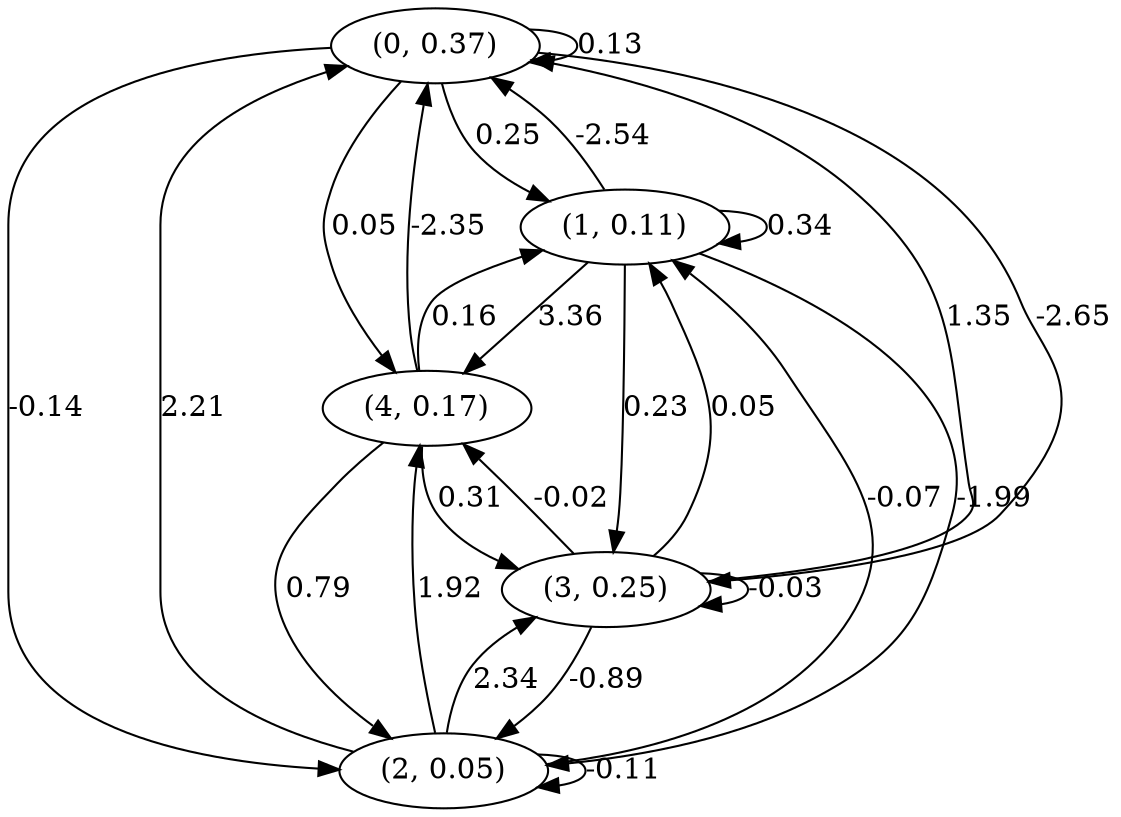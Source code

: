 digraph {
    0 [ label = "(0, 0.37)" ]
    1 [ label = "(1, 0.11)" ]
    2 [ label = "(2, 0.05)" ]
    3 [ label = "(3, 0.25)" ]
    4 [ label = "(4, 0.17)" ]
    0 -> 0 [ label = "0.13" ]
    1 -> 1 [ label = "0.34" ]
    2 -> 2 [ label = "-0.11" ]
    3 -> 3 [ label = "-0.03" ]
    1 -> 0 [ label = "-2.54" ]
    2 -> 0 [ label = "2.21" ]
    3 -> 0 [ label = "1.35" ]
    4 -> 0 [ label = "-2.35" ]
    0 -> 1 [ label = "0.25" ]
    2 -> 1 [ label = "-0.07" ]
    3 -> 1 [ label = "0.05" ]
    4 -> 1 [ label = "0.16" ]
    0 -> 2 [ label = "-0.14" ]
    1 -> 2 [ label = "-1.99" ]
    3 -> 2 [ label = "-0.89" ]
    4 -> 2 [ label = "0.79" ]
    0 -> 3 [ label = "-2.65" ]
    1 -> 3 [ label = "0.23" ]
    2 -> 3 [ label = "2.34" ]
    4 -> 3 [ label = "0.31" ]
    0 -> 4 [ label = "0.05" ]
    1 -> 4 [ label = "3.36" ]
    2 -> 4 [ label = "1.92" ]
    3 -> 4 [ label = "-0.02" ]
}

